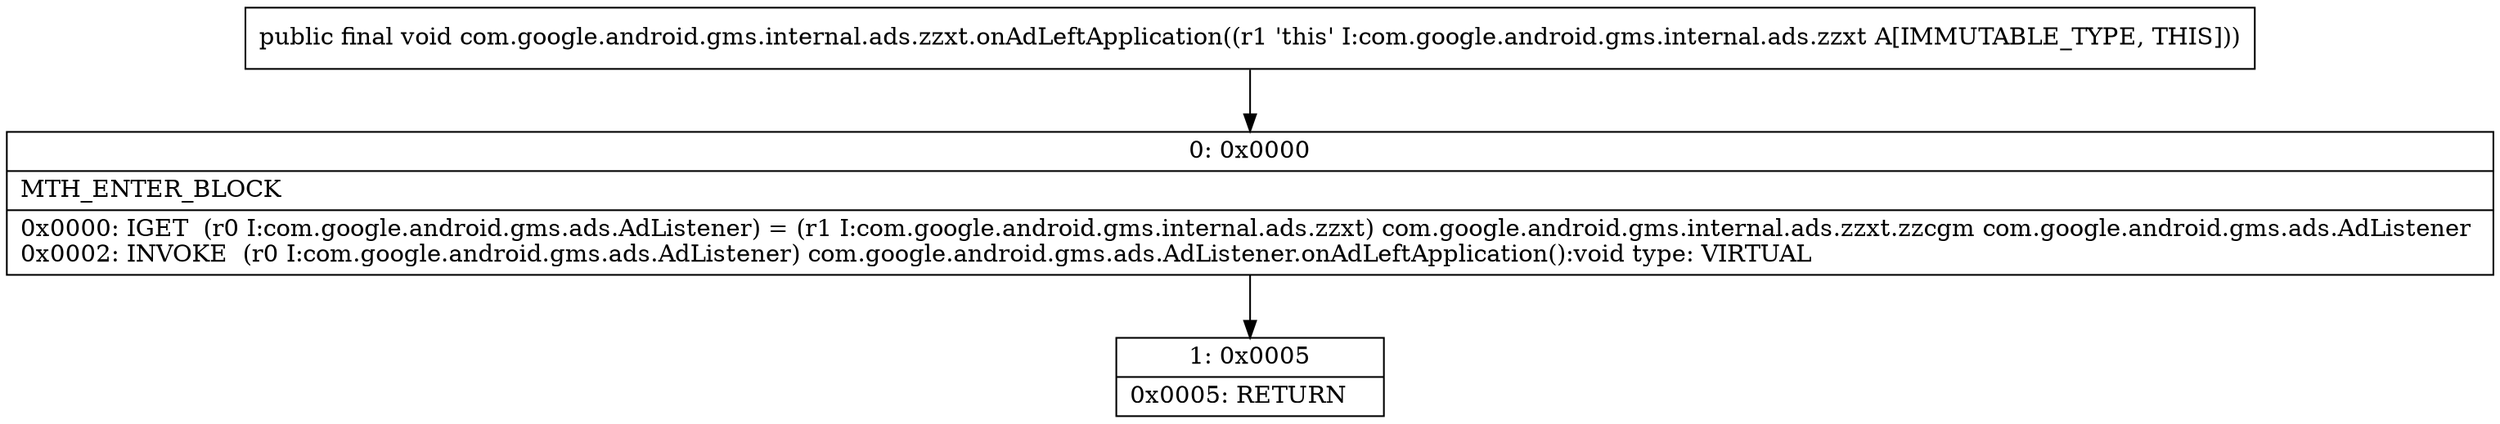 digraph "CFG forcom.google.android.gms.internal.ads.zzxt.onAdLeftApplication()V" {
Node_0 [shape=record,label="{0\:\ 0x0000|MTH_ENTER_BLOCK\l|0x0000: IGET  (r0 I:com.google.android.gms.ads.AdListener) = (r1 I:com.google.android.gms.internal.ads.zzxt) com.google.android.gms.internal.ads.zzxt.zzcgm com.google.android.gms.ads.AdListener \l0x0002: INVOKE  (r0 I:com.google.android.gms.ads.AdListener) com.google.android.gms.ads.AdListener.onAdLeftApplication():void type: VIRTUAL \l}"];
Node_1 [shape=record,label="{1\:\ 0x0005|0x0005: RETURN   \l}"];
MethodNode[shape=record,label="{public final void com.google.android.gms.internal.ads.zzxt.onAdLeftApplication((r1 'this' I:com.google.android.gms.internal.ads.zzxt A[IMMUTABLE_TYPE, THIS])) }"];
MethodNode -> Node_0;
Node_0 -> Node_1;
}

